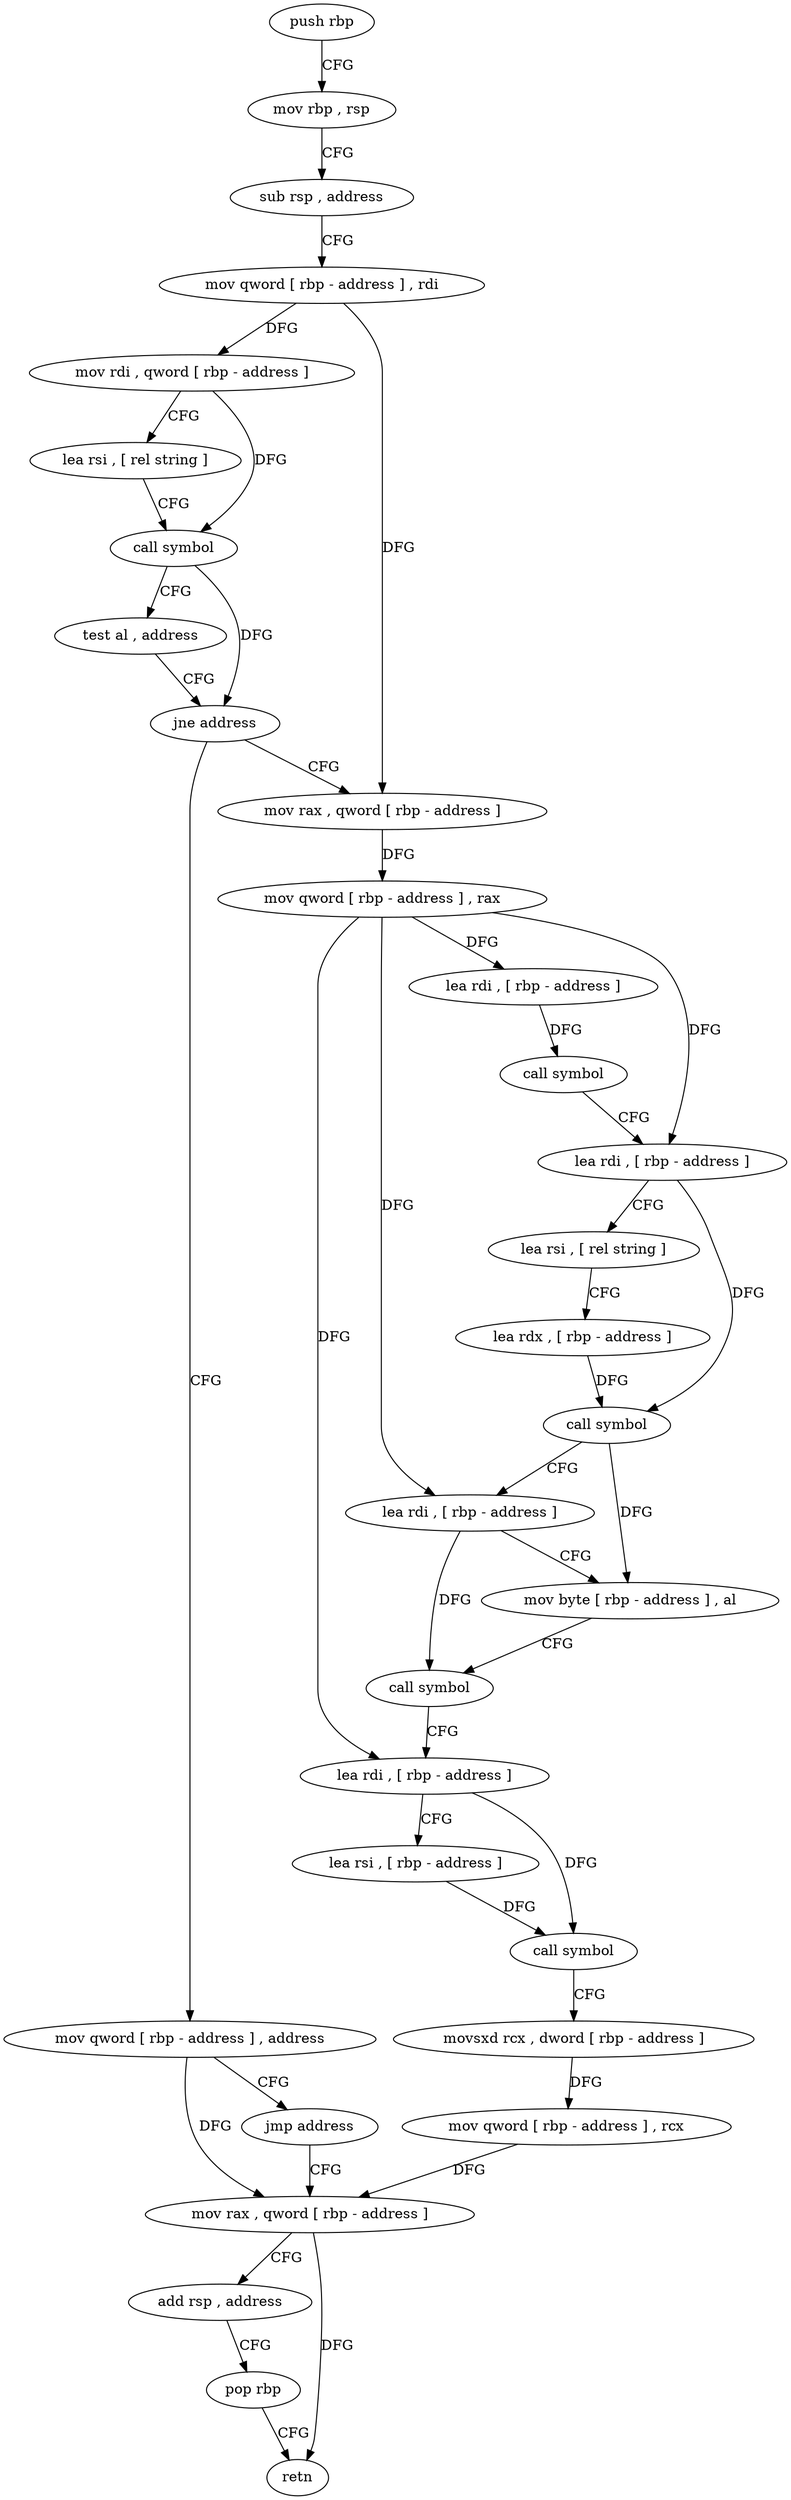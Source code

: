 digraph "func" {
"81584" [label = "push rbp" ]
"81585" [label = "mov rbp , rsp" ]
"81588" [label = "sub rsp , address" ]
"81592" [label = "mov qword [ rbp - address ] , rdi" ]
"81596" [label = "mov rdi , qword [ rbp - address ]" ]
"81600" [label = "lea rsi , [ rel string ]" ]
"81607" [label = "call symbol" ]
"81612" [label = "test al , address" ]
"81614" [label = "jne address" ]
"81633" [label = "mov rax , qword [ rbp - address ]" ]
"81620" [label = "mov qword [ rbp - address ] , address" ]
"81637" [label = "mov qword [ rbp - address ] , rax" ]
"81641" [label = "lea rdi , [ rbp - address ]" ]
"81645" [label = "call symbol" ]
"81650" [label = "lea rdi , [ rbp - address ]" ]
"81654" [label = "lea rsi , [ rel string ]" ]
"81661" [label = "lea rdx , [ rbp - address ]" ]
"81665" [label = "call symbol" ]
"81670" [label = "lea rdi , [ rbp - address ]" ]
"81674" [label = "mov byte [ rbp - address ] , al" ]
"81677" [label = "call symbol" ]
"81682" [label = "lea rdi , [ rbp - address ]" ]
"81686" [label = "lea rsi , [ rbp - address ]" ]
"81690" [label = "call symbol" ]
"81695" [label = "movsxd rcx , dword [ rbp - address ]" ]
"81699" [label = "mov qword [ rbp - address ] , rcx" ]
"81703" [label = "mov rax , qword [ rbp - address ]" ]
"81628" [label = "jmp address" ]
"81707" [label = "add rsp , address" ]
"81711" [label = "pop rbp" ]
"81712" [label = "retn" ]
"81584" -> "81585" [ label = "CFG" ]
"81585" -> "81588" [ label = "CFG" ]
"81588" -> "81592" [ label = "CFG" ]
"81592" -> "81596" [ label = "DFG" ]
"81592" -> "81633" [ label = "DFG" ]
"81596" -> "81600" [ label = "CFG" ]
"81596" -> "81607" [ label = "DFG" ]
"81600" -> "81607" [ label = "CFG" ]
"81607" -> "81612" [ label = "CFG" ]
"81607" -> "81614" [ label = "DFG" ]
"81612" -> "81614" [ label = "CFG" ]
"81614" -> "81633" [ label = "CFG" ]
"81614" -> "81620" [ label = "CFG" ]
"81633" -> "81637" [ label = "DFG" ]
"81620" -> "81628" [ label = "CFG" ]
"81620" -> "81703" [ label = "DFG" ]
"81637" -> "81641" [ label = "DFG" ]
"81637" -> "81650" [ label = "DFG" ]
"81637" -> "81670" [ label = "DFG" ]
"81637" -> "81682" [ label = "DFG" ]
"81641" -> "81645" [ label = "DFG" ]
"81645" -> "81650" [ label = "CFG" ]
"81650" -> "81654" [ label = "CFG" ]
"81650" -> "81665" [ label = "DFG" ]
"81654" -> "81661" [ label = "CFG" ]
"81661" -> "81665" [ label = "DFG" ]
"81665" -> "81670" [ label = "CFG" ]
"81665" -> "81674" [ label = "DFG" ]
"81670" -> "81674" [ label = "CFG" ]
"81670" -> "81677" [ label = "DFG" ]
"81674" -> "81677" [ label = "CFG" ]
"81677" -> "81682" [ label = "CFG" ]
"81682" -> "81686" [ label = "CFG" ]
"81682" -> "81690" [ label = "DFG" ]
"81686" -> "81690" [ label = "DFG" ]
"81690" -> "81695" [ label = "CFG" ]
"81695" -> "81699" [ label = "DFG" ]
"81699" -> "81703" [ label = "DFG" ]
"81703" -> "81707" [ label = "CFG" ]
"81703" -> "81712" [ label = "DFG" ]
"81628" -> "81703" [ label = "CFG" ]
"81707" -> "81711" [ label = "CFG" ]
"81711" -> "81712" [ label = "CFG" ]
}
